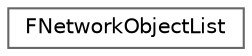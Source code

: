 digraph "Graphical Class Hierarchy"
{
 // INTERACTIVE_SVG=YES
 // LATEX_PDF_SIZE
  bgcolor="transparent";
  edge [fontname=Helvetica,fontsize=10,labelfontname=Helvetica,labelfontsize=10];
  node [fontname=Helvetica,fontsize=10,shape=box,height=0.2,width=0.4];
  rankdir="LR";
  Node0 [id="Node000000",label="FNetworkObjectList",height=0.2,width=0.4,color="grey40", fillcolor="white", style="filled",URL="$d4/d15/classFNetworkObjectList.html",tooltip="Stores the list of replicated actors for a given UNetDriver."];
}
